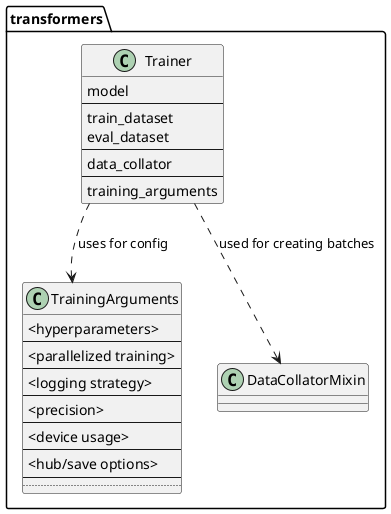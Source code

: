 @startuml

' https://huggingface.co/docs/transformers/en/main_classes/trainer
package  transformers {
    ' https://huggingface.co/docs/transformers/v4.47.1/en/main_classes/trainer#transformers.Trainer
    class Trainer {
        model
        --
        train_dataset
        eval_dataset
        --
        data_collator
        --
        training_arguments
    }

    ' https://huggingface.co/docs/transformers/v4.47.1/en/main_classes/trainer#transformers.TrainingArguments
    class TrainingArguments {
        <hyperparameters>
        --
        <parallelized training>
        --
        <logging strategy>
        --
        <precision>
        --
        <device usage>
        --
        <hub/save options>
        --
        ..
    }

    ' https://huggingface.co/docs/transformers/v4.47.1/en/main_classes/data_collator#data-collator
    class DataCollatorMixin {
        
    }
}

Trainer ..> TrainingArguments : uses for config
Trainer ..> DataCollatorMixin : used for creating batches
@enduml